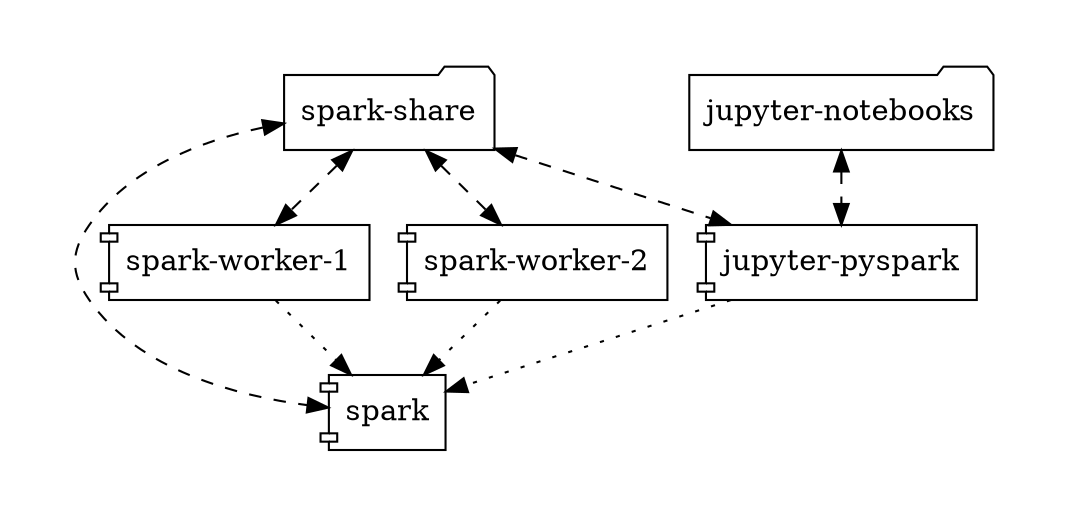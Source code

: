 digraph {
  graph [bgcolor="#ffffff" pad=0.5 ratio="fill"]
  "spark" [shape="component"]
  "spark-share" [shape="folder"]
  "spark-worker-1" [shape="component"]
  "spark-worker-2" [shape="component"]
  "jupyter-pyspark" [shape="component"]
  "jupyter-notebooks" [shape="folder"]
  "spark-share" -> "spark" [style="dashed" dir="both"]
  "spark-worker-1" -> "spark" [style="dotted"]
  "spark-share" -> "spark-worker-1" [style="dashed" dir="both"]
  "spark-worker-2" -> "spark" [style="dotted"]
  "spark-share" -> "spark-worker-2" [style="dashed" dir="both"]
  "jupyter-pyspark" -> "spark" [style="dotted"]
  "jupyter-notebooks" -> "jupyter-pyspark" [style="dashed" dir="both"]
  "spark-share" -> "jupyter-pyspark" [style="dashed" dir="both"]
}
